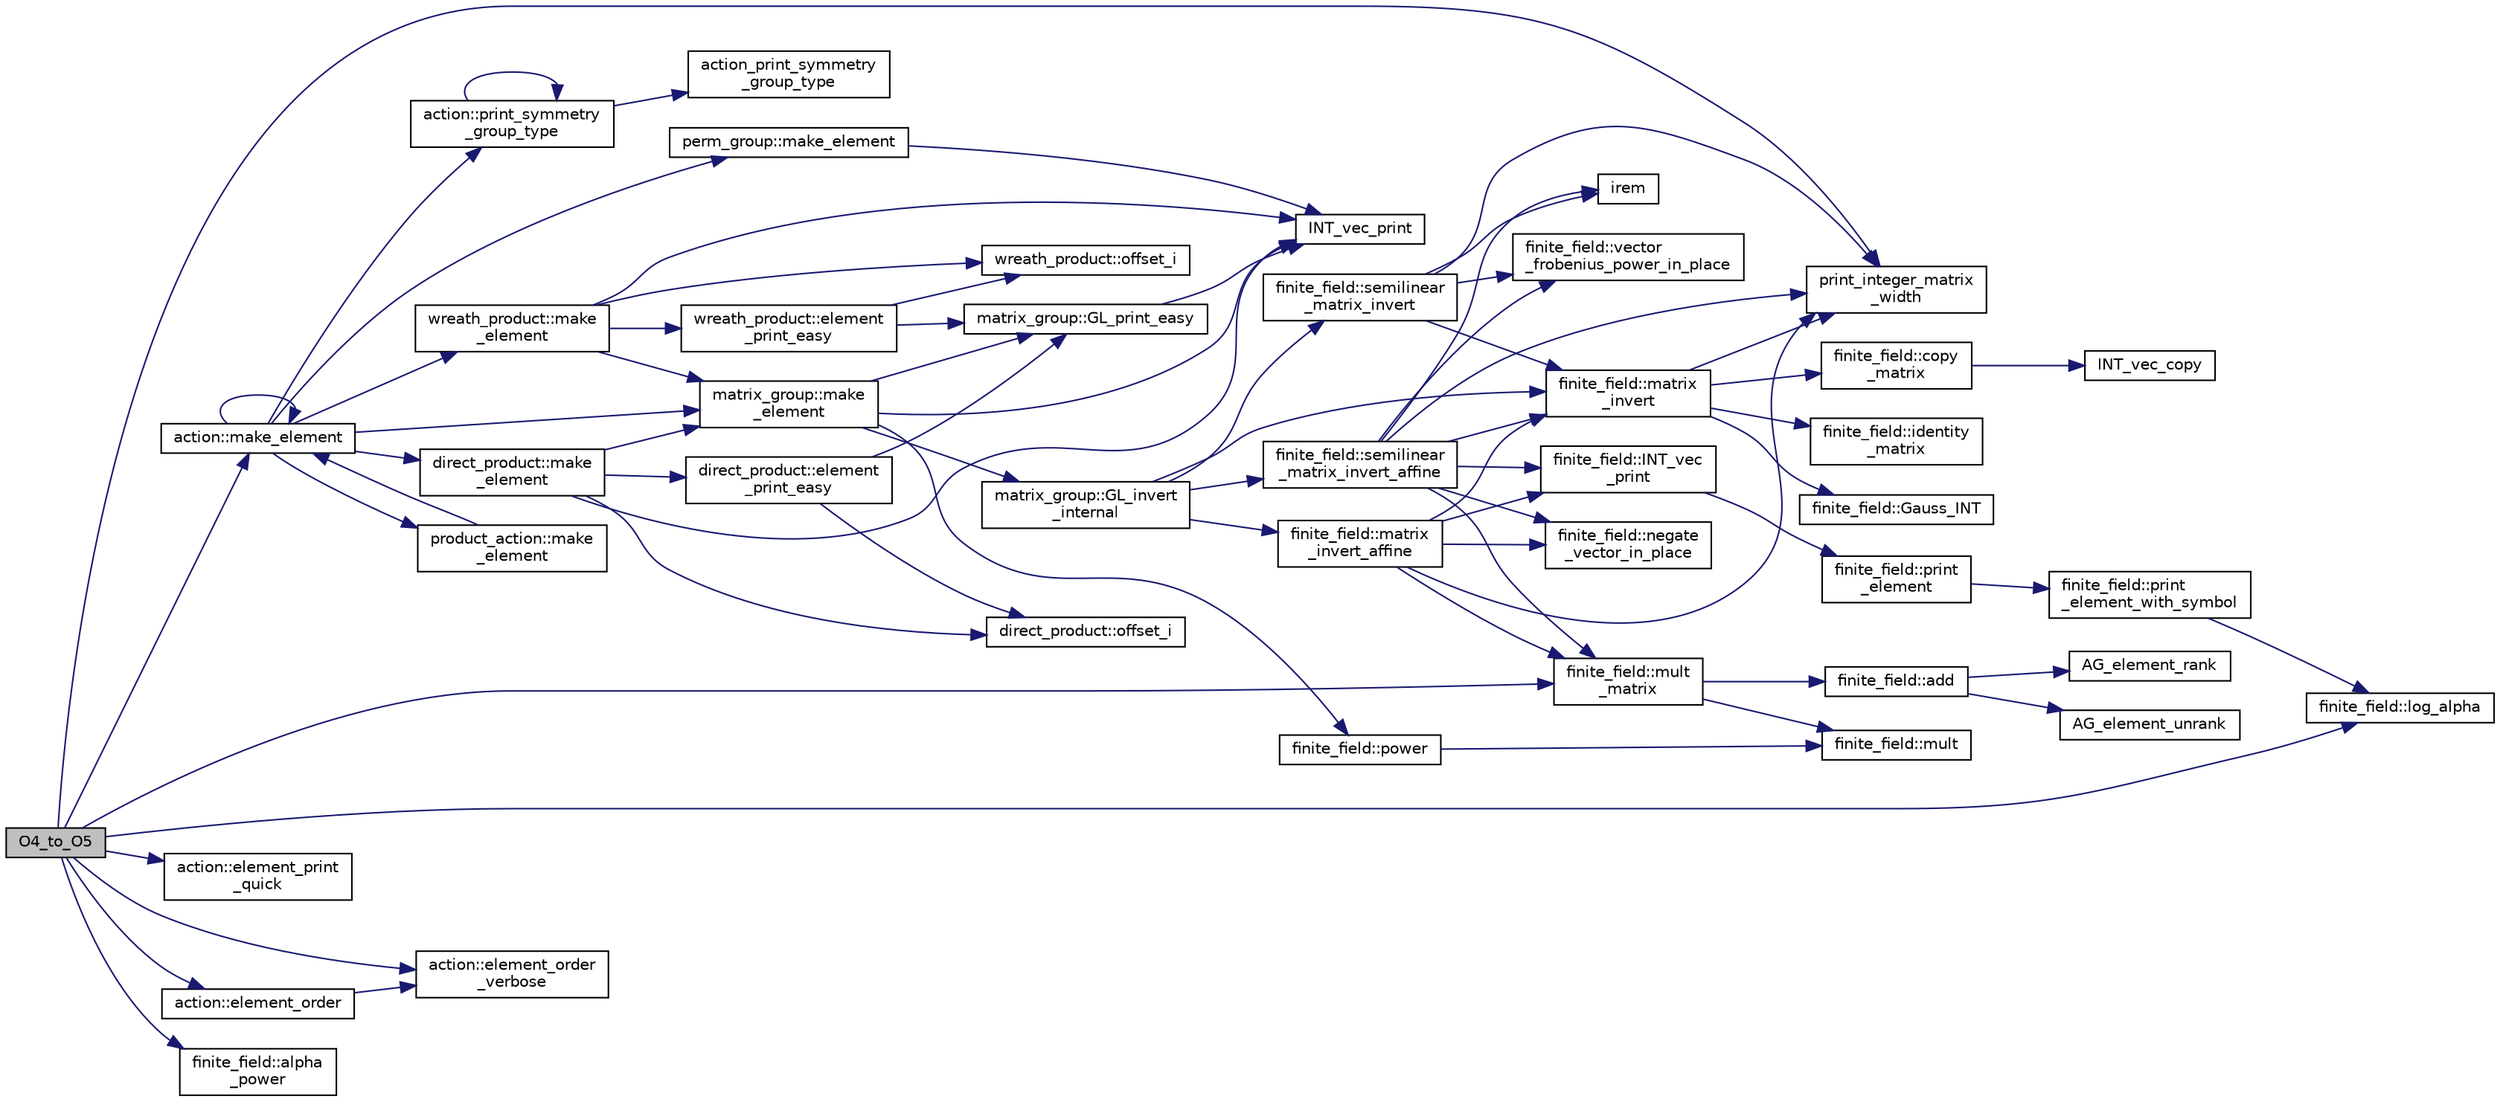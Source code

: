 digraph "O4_to_O5"
{
  edge [fontname="Helvetica",fontsize="10",labelfontname="Helvetica",labelfontsize="10"];
  node [fontname="Helvetica",fontsize="10",shape=record];
  rankdir="LR";
  Node7921 [label="O4_to_O5",height=0.2,width=0.4,color="black", fillcolor="grey75", style="filled", fontcolor="black"];
  Node7921 -> Node7922 [color="midnightblue",fontsize="10",style="solid",fontname="Helvetica"];
  Node7922 [label="action::make_element",height=0.2,width=0.4,color="black", fillcolor="white", style="filled",URL="$d2/d86/classaction.html#a920fa2a27583fb60bae10e7b282cdd1d"];
  Node7922 -> Node7923 [color="midnightblue",fontsize="10",style="solid",fontname="Helvetica"];
  Node7923 [label="product_action::make\l_element",height=0.2,width=0.4,color="black", fillcolor="white", style="filled",URL="$d8/d74/classproduct__action.html#a1d16f9f3a4be7b3ed6ce0825612a3cd8"];
  Node7923 -> Node7922 [color="midnightblue",fontsize="10",style="solid",fontname="Helvetica"];
  Node7922 -> Node7922 [color="midnightblue",fontsize="10",style="solid",fontname="Helvetica"];
  Node7922 -> Node7924 [color="midnightblue",fontsize="10",style="solid",fontname="Helvetica"];
  Node7924 [label="matrix_group::make\l_element",height=0.2,width=0.4,color="black", fillcolor="white", style="filled",URL="$d3/ded/classmatrix__group.html#adf67c0031ec58afbbc545e65a1cf6845"];
  Node7924 -> Node7925 [color="midnightblue",fontsize="10",style="solid",fontname="Helvetica"];
  Node7925 [label="INT_vec_print",height=0.2,width=0.4,color="black", fillcolor="white", style="filled",URL="$df/dbf/sajeeb_8_c.html#a79a5901af0b47dd0d694109543c027fe"];
  Node7924 -> Node7926 [color="midnightblue",fontsize="10",style="solid",fontname="Helvetica"];
  Node7926 [label="finite_field::power",height=0.2,width=0.4,color="black", fillcolor="white", style="filled",URL="$df/d5a/classfinite__field.html#a0437871b8f775f0b2d589188d9ad7e61"];
  Node7926 -> Node7927 [color="midnightblue",fontsize="10",style="solid",fontname="Helvetica"];
  Node7927 [label="finite_field::mult",height=0.2,width=0.4,color="black", fillcolor="white", style="filled",URL="$df/d5a/classfinite__field.html#a24fb5917aa6d4d656fd855b7f44a13b0"];
  Node7924 -> Node7928 [color="midnightblue",fontsize="10",style="solid",fontname="Helvetica"];
  Node7928 [label="matrix_group::GL_invert\l_internal",height=0.2,width=0.4,color="black", fillcolor="white", style="filled",URL="$d3/ded/classmatrix__group.html#ab2b9f8046dee535722e07a92ec3ab0b6"];
  Node7928 -> Node7929 [color="midnightblue",fontsize="10",style="solid",fontname="Helvetica"];
  Node7929 [label="finite_field::semilinear\l_matrix_invert",height=0.2,width=0.4,color="black", fillcolor="white", style="filled",URL="$df/d5a/classfinite__field.html#a940fec6a9c31b10eed2e8d37c5472d93"];
  Node7929 -> Node7930 [color="midnightblue",fontsize="10",style="solid",fontname="Helvetica"];
  Node7930 [label="print_integer_matrix\l_width",height=0.2,width=0.4,color="black", fillcolor="white", style="filled",URL="$d5/db4/io__and__os_8h.html#aa78f3e73fc2179251bd15adbcc31573f"];
  Node7929 -> Node7931 [color="midnightblue",fontsize="10",style="solid",fontname="Helvetica"];
  Node7931 [label="finite_field::matrix\l_invert",height=0.2,width=0.4,color="black", fillcolor="white", style="filled",URL="$df/d5a/classfinite__field.html#a4c017c0edc20fefef3da0db4ef4248f7"];
  Node7931 -> Node7930 [color="midnightblue",fontsize="10",style="solid",fontname="Helvetica"];
  Node7931 -> Node7932 [color="midnightblue",fontsize="10",style="solid",fontname="Helvetica"];
  Node7932 [label="finite_field::copy\l_matrix",height=0.2,width=0.4,color="black", fillcolor="white", style="filled",URL="$df/d5a/classfinite__field.html#a2bfe6d4feabc4f27d253c7702ef9b8cb"];
  Node7932 -> Node7933 [color="midnightblue",fontsize="10",style="solid",fontname="Helvetica"];
  Node7933 [label="INT_vec_copy",height=0.2,width=0.4,color="black", fillcolor="white", style="filled",URL="$df/dbf/sajeeb_8_c.html#ac2d875e27e009af6ec04d17254d11075"];
  Node7931 -> Node7934 [color="midnightblue",fontsize="10",style="solid",fontname="Helvetica"];
  Node7934 [label="finite_field::identity\l_matrix",height=0.2,width=0.4,color="black", fillcolor="white", style="filled",URL="$df/d5a/classfinite__field.html#a4688997f80b8721560bccec986c23413"];
  Node7931 -> Node7935 [color="midnightblue",fontsize="10",style="solid",fontname="Helvetica"];
  Node7935 [label="finite_field::Gauss_INT",height=0.2,width=0.4,color="black", fillcolor="white", style="filled",URL="$df/d5a/classfinite__field.html#adb676d2e80341b53751326e3a58beb11"];
  Node7929 -> Node7936 [color="midnightblue",fontsize="10",style="solid",fontname="Helvetica"];
  Node7936 [label="finite_field::vector\l_frobenius_power_in_place",height=0.2,width=0.4,color="black", fillcolor="white", style="filled",URL="$df/d5a/classfinite__field.html#ab56074024300775d943c7943d845df91"];
  Node7929 -> Node7937 [color="midnightblue",fontsize="10",style="solid",fontname="Helvetica"];
  Node7937 [label="irem",height=0.2,width=0.4,color="black", fillcolor="white", style="filled",URL="$de/dc5/algebra__and__number__theory_8h.html#ae753505dbf1e3a9adaaf2f0893dd8c6c"];
  Node7928 -> Node7931 [color="midnightblue",fontsize="10",style="solid",fontname="Helvetica"];
  Node7928 -> Node7938 [color="midnightblue",fontsize="10",style="solid",fontname="Helvetica"];
  Node7938 [label="finite_field::semilinear\l_matrix_invert_affine",height=0.2,width=0.4,color="black", fillcolor="white", style="filled",URL="$df/d5a/classfinite__field.html#a23db70e745bf22d230da684440e1fc59"];
  Node7938 -> Node7930 [color="midnightblue",fontsize="10",style="solid",fontname="Helvetica"];
  Node7938 -> Node7939 [color="midnightblue",fontsize="10",style="solid",fontname="Helvetica"];
  Node7939 [label="finite_field::INT_vec\l_print",height=0.2,width=0.4,color="black", fillcolor="white", style="filled",URL="$df/d5a/classfinite__field.html#a9c33a61dedc197e37b014b6f8dc07f06"];
  Node7939 -> Node7940 [color="midnightblue",fontsize="10",style="solid",fontname="Helvetica"];
  Node7940 [label="finite_field::print\l_element",height=0.2,width=0.4,color="black", fillcolor="white", style="filled",URL="$df/d5a/classfinite__field.html#ab7d1f59c043d7696b8b47c92d0fedad5"];
  Node7940 -> Node7941 [color="midnightblue",fontsize="10",style="solid",fontname="Helvetica"];
  Node7941 [label="finite_field::print\l_element_with_symbol",height=0.2,width=0.4,color="black", fillcolor="white", style="filled",URL="$df/d5a/classfinite__field.html#aa0180c961aa4a0a8934cb4dc82e38a4d"];
  Node7941 -> Node7942 [color="midnightblue",fontsize="10",style="solid",fontname="Helvetica"];
  Node7942 [label="finite_field::log_alpha",height=0.2,width=0.4,color="black", fillcolor="white", style="filled",URL="$df/d5a/classfinite__field.html#a446a83ae0d281ddf44215626f0097305"];
  Node7938 -> Node7931 [color="midnightblue",fontsize="10",style="solid",fontname="Helvetica"];
  Node7938 -> Node7937 [color="midnightblue",fontsize="10",style="solid",fontname="Helvetica"];
  Node7938 -> Node7936 [color="midnightblue",fontsize="10",style="solid",fontname="Helvetica"];
  Node7938 -> Node7943 [color="midnightblue",fontsize="10",style="solid",fontname="Helvetica"];
  Node7943 [label="finite_field::mult\l_matrix",height=0.2,width=0.4,color="black", fillcolor="white", style="filled",URL="$df/d5a/classfinite__field.html#a48517f15dfd7b21c37e0975855f1ada2"];
  Node7943 -> Node7944 [color="midnightblue",fontsize="10",style="solid",fontname="Helvetica"];
  Node7944 [label="finite_field::add",height=0.2,width=0.4,color="black", fillcolor="white", style="filled",URL="$df/d5a/classfinite__field.html#a8f12328a27500f3c7be0c849ebbc9d14"];
  Node7944 -> Node7945 [color="midnightblue",fontsize="10",style="solid",fontname="Helvetica"];
  Node7945 [label="AG_element_unrank",height=0.2,width=0.4,color="black", fillcolor="white", style="filled",URL="$d4/d67/geometry_8h.html#a4a33b86c87b2879b97cfa1327abe2885"];
  Node7944 -> Node7946 [color="midnightblue",fontsize="10",style="solid",fontname="Helvetica"];
  Node7946 [label="AG_element_rank",height=0.2,width=0.4,color="black", fillcolor="white", style="filled",URL="$d4/d67/geometry_8h.html#ab2ac908d07dd8038fd996e26bdc75c17"];
  Node7943 -> Node7927 [color="midnightblue",fontsize="10",style="solid",fontname="Helvetica"];
  Node7938 -> Node7947 [color="midnightblue",fontsize="10",style="solid",fontname="Helvetica"];
  Node7947 [label="finite_field::negate\l_vector_in_place",height=0.2,width=0.4,color="black", fillcolor="white", style="filled",URL="$df/d5a/classfinite__field.html#ad6a305338cfff6d22353ac03c5cd5e03"];
  Node7928 -> Node7948 [color="midnightblue",fontsize="10",style="solid",fontname="Helvetica"];
  Node7948 [label="finite_field::matrix\l_invert_affine",height=0.2,width=0.4,color="black", fillcolor="white", style="filled",URL="$df/d5a/classfinite__field.html#a716c202ca9fcee1911e330f4a5bdba38"];
  Node7948 -> Node7930 [color="midnightblue",fontsize="10",style="solid",fontname="Helvetica"];
  Node7948 -> Node7939 [color="midnightblue",fontsize="10",style="solid",fontname="Helvetica"];
  Node7948 -> Node7931 [color="midnightblue",fontsize="10",style="solid",fontname="Helvetica"];
  Node7948 -> Node7943 [color="midnightblue",fontsize="10",style="solid",fontname="Helvetica"];
  Node7948 -> Node7947 [color="midnightblue",fontsize="10",style="solid",fontname="Helvetica"];
  Node7924 -> Node7949 [color="midnightblue",fontsize="10",style="solid",fontname="Helvetica"];
  Node7949 [label="matrix_group::GL_print_easy",height=0.2,width=0.4,color="black", fillcolor="white", style="filled",URL="$d3/ded/classmatrix__group.html#a3e6f5c276210e8132523150fad82c57e"];
  Node7949 -> Node7925 [color="midnightblue",fontsize="10",style="solid",fontname="Helvetica"];
  Node7922 -> Node7950 [color="midnightblue",fontsize="10",style="solid",fontname="Helvetica"];
  Node7950 [label="wreath_product::make\l_element",height=0.2,width=0.4,color="black", fillcolor="white", style="filled",URL="$d8/dfa/classwreath__product.html#ac47838a579877034b1d2b4cd897625c1"];
  Node7950 -> Node7925 [color="midnightblue",fontsize="10",style="solid",fontname="Helvetica"];
  Node7950 -> Node7924 [color="midnightblue",fontsize="10",style="solid",fontname="Helvetica"];
  Node7950 -> Node7951 [color="midnightblue",fontsize="10",style="solid",fontname="Helvetica"];
  Node7951 [label="wreath_product::offset_i",height=0.2,width=0.4,color="black", fillcolor="white", style="filled",URL="$d8/dfa/classwreath__product.html#a081d6eed767bdd84bc74e555815641c6"];
  Node7950 -> Node7952 [color="midnightblue",fontsize="10",style="solid",fontname="Helvetica"];
  Node7952 [label="wreath_product::element\l_print_easy",height=0.2,width=0.4,color="black", fillcolor="white", style="filled",URL="$d8/dfa/classwreath__product.html#aa1e82da5d4c019c0756b8ebf417ee9dc"];
  Node7952 -> Node7949 [color="midnightblue",fontsize="10",style="solid",fontname="Helvetica"];
  Node7952 -> Node7951 [color="midnightblue",fontsize="10",style="solid",fontname="Helvetica"];
  Node7922 -> Node7953 [color="midnightblue",fontsize="10",style="solid",fontname="Helvetica"];
  Node7953 [label="direct_product::make\l_element",height=0.2,width=0.4,color="black", fillcolor="white", style="filled",URL="$dc/daf/classdirect__product.html#a776efa4be66f9b0481d1f012a14c9dde"];
  Node7953 -> Node7925 [color="midnightblue",fontsize="10",style="solid",fontname="Helvetica"];
  Node7953 -> Node7924 [color="midnightblue",fontsize="10",style="solid",fontname="Helvetica"];
  Node7953 -> Node7954 [color="midnightblue",fontsize="10",style="solid",fontname="Helvetica"];
  Node7954 [label="direct_product::offset_i",height=0.2,width=0.4,color="black", fillcolor="white", style="filled",URL="$dc/daf/classdirect__product.html#a2ec3643bd7223e53c00451d1fe832f20"];
  Node7953 -> Node7955 [color="midnightblue",fontsize="10",style="solid",fontname="Helvetica"];
  Node7955 [label="direct_product::element\l_print_easy",height=0.2,width=0.4,color="black", fillcolor="white", style="filled",URL="$dc/daf/classdirect__product.html#a532daead19e5c7977ce9928dafab79ac"];
  Node7955 -> Node7949 [color="midnightblue",fontsize="10",style="solid",fontname="Helvetica"];
  Node7955 -> Node7954 [color="midnightblue",fontsize="10",style="solid",fontname="Helvetica"];
  Node7922 -> Node7956 [color="midnightblue",fontsize="10",style="solid",fontname="Helvetica"];
  Node7956 [label="perm_group::make_element",height=0.2,width=0.4,color="black", fillcolor="white", style="filled",URL="$df/d0a/classperm__group.html#a52c1c9e55966809c1e30aad80df87774"];
  Node7956 -> Node7925 [color="midnightblue",fontsize="10",style="solid",fontname="Helvetica"];
  Node7922 -> Node7957 [color="midnightblue",fontsize="10",style="solid",fontname="Helvetica"];
  Node7957 [label="action::print_symmetry\l_group_type",height=0.2,width=0.4,color="black", fillcolor="white", style="filled",URL="$d2/d86/classaction.html#aed811766c7e64fe2c853df8b0b67aa6e"];
  Node7957 -> Node7958 [color="midnightblue",fontsize="10",style="solid",fontname="Helvetica"];
  Node7958 [label="action_print_symmetry\l_group_type",height=0.2,width=0.4,color="black", fillcolor="white", style="filled",URL="$d5/d90/action__global_8_c.html#a03666b9440c4962148eba7905b9f843c"];
  Node7957 -> Node7957 [color="midnightblue",fontsize="10",style="solid",fontname="Helvetica"];
  Node7921 -> Node7959 [color="midnightblue",fontsize="10",style="solid",fontname="Helvetica"];
  Node7959 [label="action::element_print\l_quick",height=0.2,width=0.4,color="black", fillcolor="white", style="filled",URL="$d2/d86/classaction.html#a4844680cf6750396f76494a28655265b"];
  Node7921 -> Node7960 [color="midnightblue",fontsize="10",style="solid",fontname="Helvetica"];
  Node7960 [label="action::element_order",height=0.2,width=0.4,color="black", fillcolor="white", style="filled",URL="$d2/d86/classaction.html#a50046bf5383ee5febe5a882677626d34"];
  Node7960 -> Node7961 [color="midnightblue",fontsize="10",style="solid",fontname="Helvetica"];
  Node7961 [label="action::element_order\l_verbose",height=0.2,width=0.4,color="black", fillcolor="white", style="filled",URL="$d2/d86/classaction.html#add2dfd7b5222e51853d8f8dfd53eb95d"];
  Node7921 -> Node7930 [color="midnightblue",fontsize="10",style="solid",fontname="Helvetica"];
  Node7921 -> Node7943 [color="midnightblue",fontsize="10",style="solid",fontname="Helvetica"];
  Node7921 -> Node7942 [color="midnightblue",fontsize="10",style="solid",fontname="Helvetica"];
  Node7921 -> Node7962 [color="midnightblue",fontsize="10",style="solid",fontname="Helvetica"];
  Node7962 [label="finite_field::alpha\l_power",height=0.2,width=0.4,color="black", fillcolor="white", style="filled",URL="$df/d5a/classfinite__field.html#aa1d31b58f7fe2798e20f74890ae29c51"];
  Node7921 -> Node7961 [color="midnightblue",fontsize="10",style="solid",fontname="Helvetica"];
}
